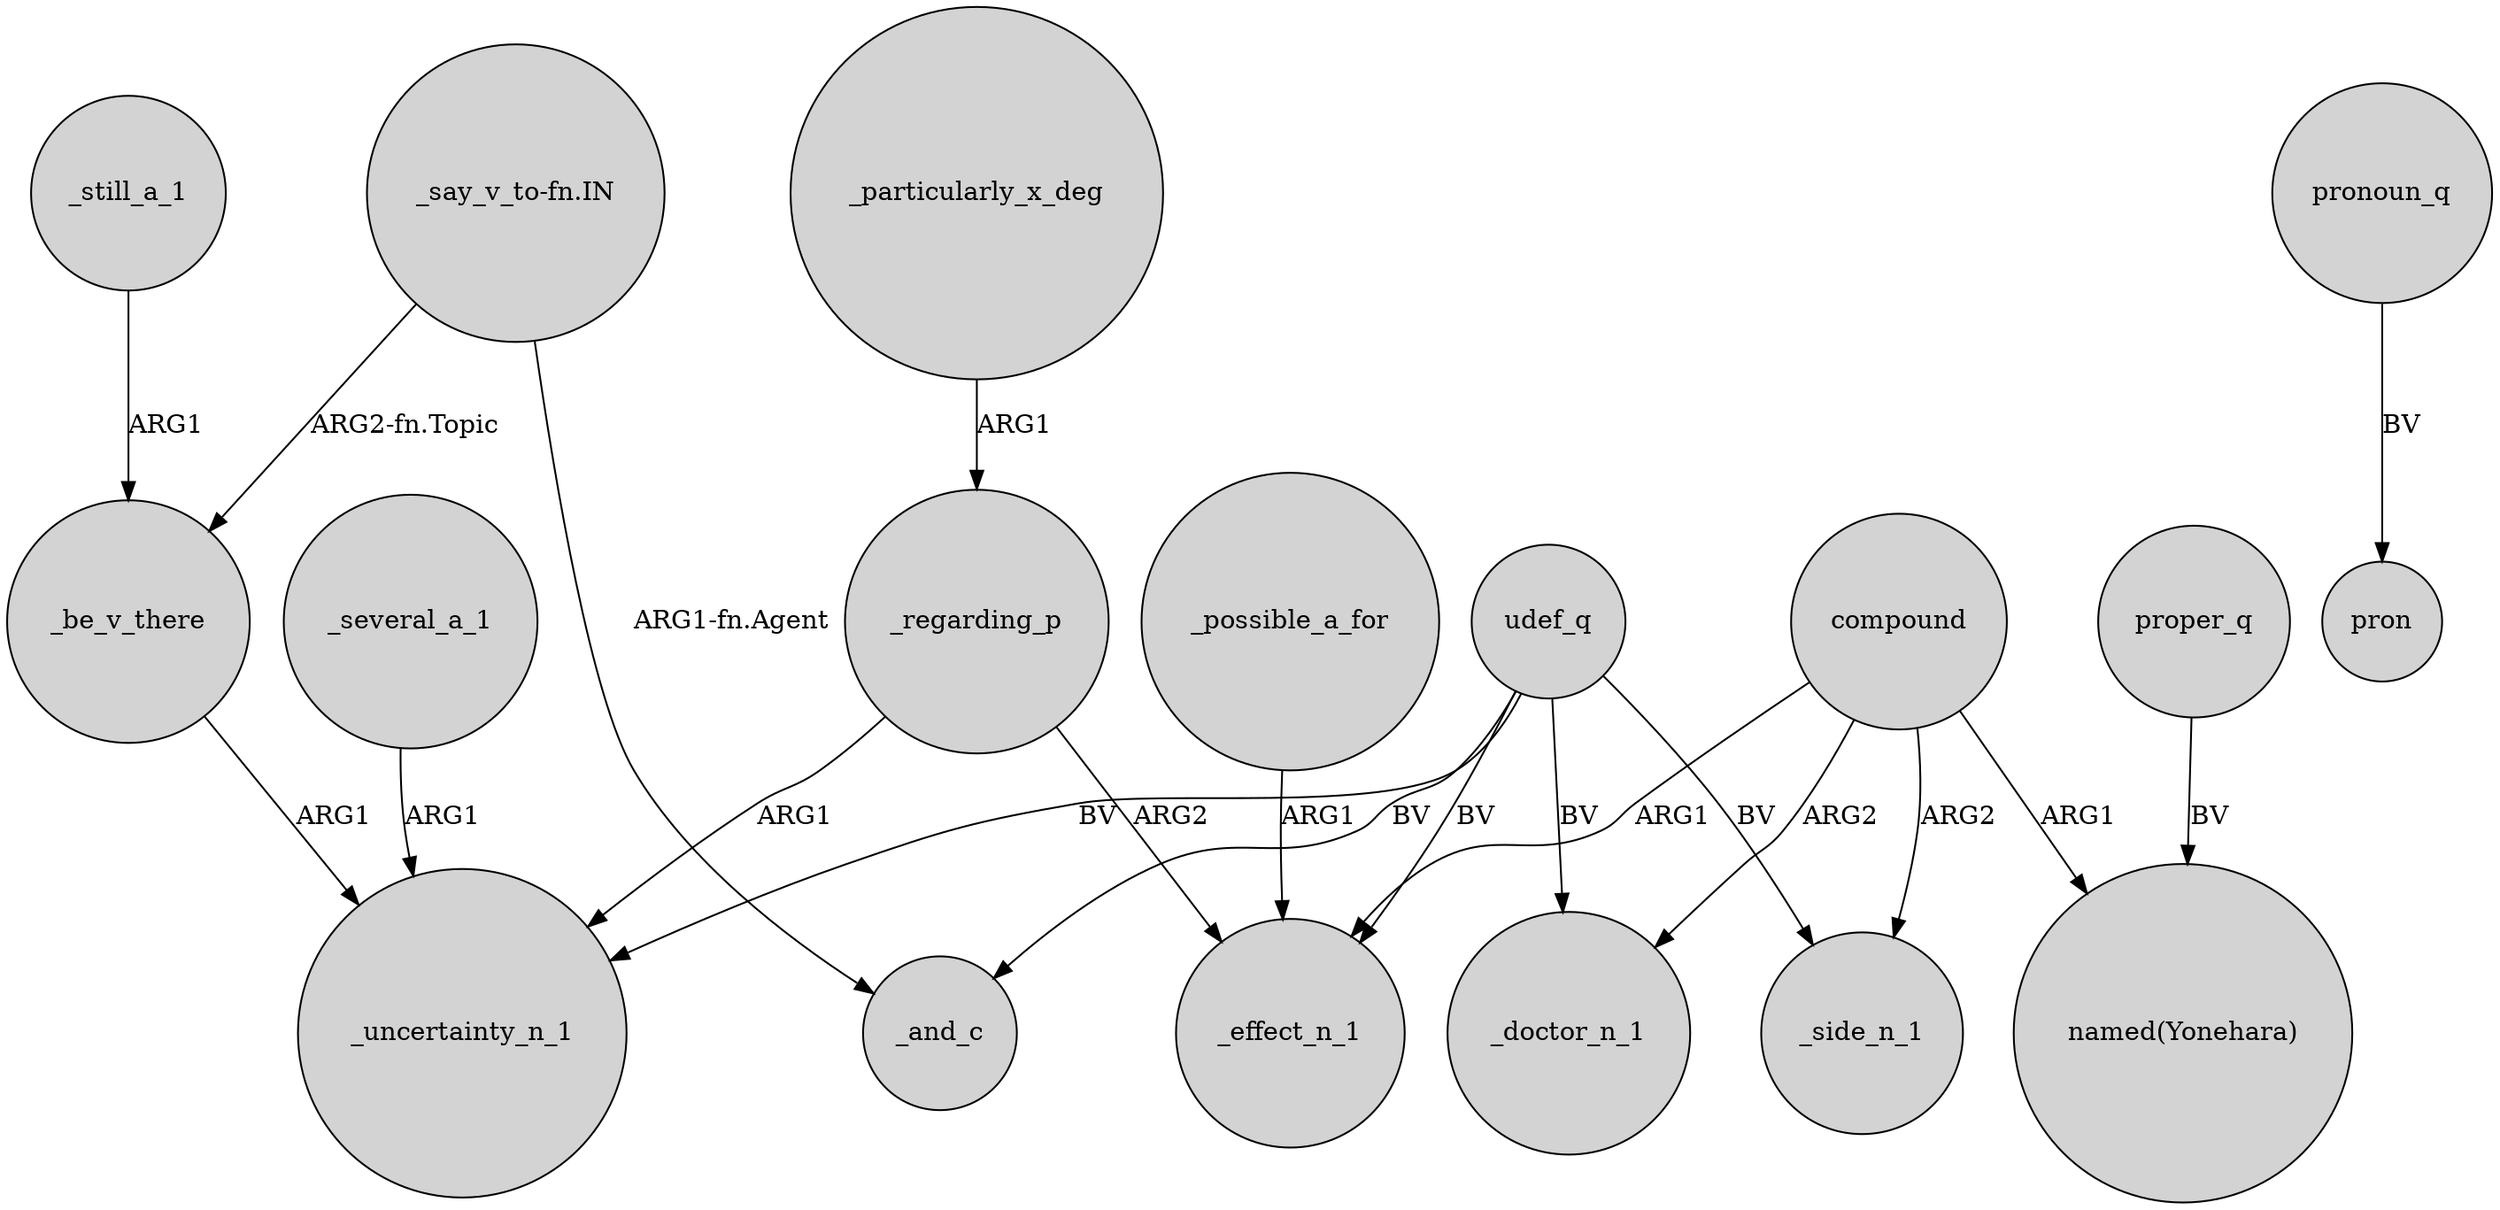 digraph {
	node [shape=circle style=filled]
	_still_a_1 -> _be_v_there [label=ARG1]
	compound -> _doctor_n_1 [label=ARG2]
	_possible_a_for -> _effect_n_1 [label=ARG1]
	"_say_v_to-fn.IN" -> _and_c [label="ARG1-fn.Agent"]
	compound -> _side_n_1 [label=ARG2]
	compound -> "named(Yonehara)" [label=ARG1]
	_particularly_x_deg -> _regarding_p [label=ARG1]
	udef_q -> _effect_n_1 [label=BV]
	_several_a_1 -> _uncertainty_n_1 [label=ARG1]
	udef_q -> _uncertainty_n_1 [label=BV]
	udef_q -> _doctor_n_1 [label=BV]
	udef_q -> _side_n_1 [label=BV]
	pronoun_q -> pron [label=BV]
	"_say_v_to-fn.IN" -> _be_v_there [label="ARG2-fn.Topic"]
	_regarding_p -> _effect_n_1 [label=ARG2]
	_regarding_p -> _uncertainty_n_1 [label=ARG1]
	proper_q -> "named(Yonehara)" [label=BV]
	_be_v_there -> _uncertainty_n_1 [label=ARG1]
	udef_q -> _and_c [label=BV]
	compound -> _effect_n_1 [label=ARG1]
}
